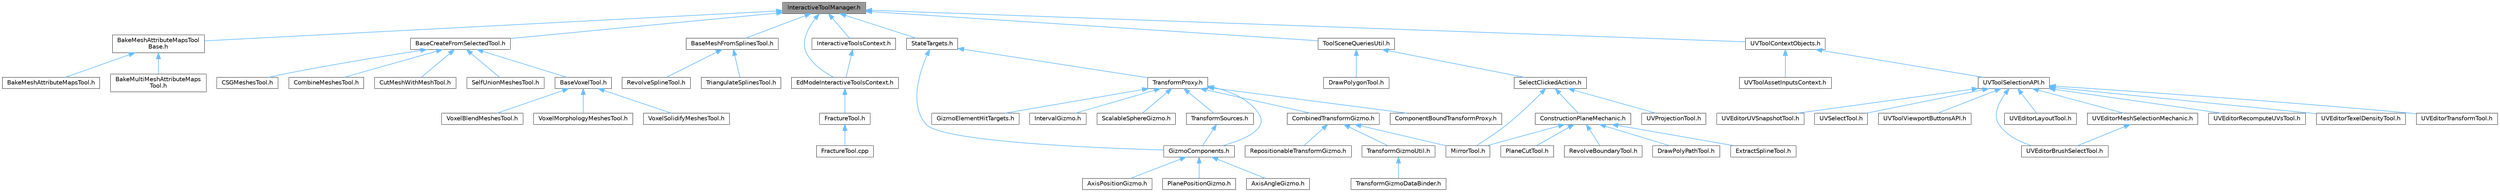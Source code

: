 digraph "InteractiveToolManager.h"
{
 // INTERACTIVE_SVG=YES
 // LATEX_PDF_SIZE
  bgcolor="transparent";
  edge [fontname=Helvetica,fontsize=10,labelfontname=Helvetica,labelfontsize=10];
  node [fontname=Helvetica,fontsize=10,shape=box,height=0.2,width=0.4];
  Node1 [id="Node000001",label="InteractiveToolManager.h",height=0.2,width=0.4,color="gray40", fillcolor="grey60", style="filled", fontcolor="black",tooltip=" "];
  Node1 -> Node2 [id="edge1_Node000001_Node000002",dir="back",color="steelblue1",style="solid",tooltip=" "];
  Node2 [id="Node000002",label="BakeMeshAttributeMapsTool\lBase.h",height=0.2,width=0.4,color="grey40", fillcolor="white", style="filled",URL="$dc/d68/BakeMeshAttributeMapsToolBase_8h.html",tooltip=" "];
  Node2 -> Node3 [id="edge2_Node000002_Node000003",dir="back",color="steelblue1",style="solid",tooltip=" "];
  Node3 [id="Node000003",label="BakeMeshAttributeMapsTool.h",height=0.2,width=0.4,color="grey40", fillcolor="white", style="filled",URL="$d8/d14/BakeMeshAttributeMapsTool_8h.html",tooltip=" "];
  Node2 -> Node4 [id="edge3_Node000002_Node000004",dir="back",color="steelblue1",style="solid",tooltip=" "];
  Node4 [id="Node000004",label="BakeMultiMeshAttributeMaps\lTool.h",height=0.2,width=0.4,color="grey40", fillcolor="white", style="filled",URL="$d7/d65/BakeMultiMeshAttributeMapsTool_8h.html",tooltip=" "];
  Node1 -> Node5 [id="edge4_Node000001_Node000005",dir="back",color="steelblue1",style="solid",tooltip=" "];
  Node5 [id="Node000005",label="BaseCreateFromSelectedTool.h",height=0.2,width=0.4,color="grey40", fillcolor="white", style="filled",URL="$de/dc7/BaseCreateFromSelectedTool_8h.html",tooltip=" "];
  Node5 -> Node6 [id="edge5_Node000005_Node000006",dir="back",color="steelblue1",style="solid",tooltip=" "];
  Node6 [id="Node000006",label="BaseVoxelTool.h",height=0.2,width=0.4,color="grey40", fillcolor="white", style="filled",URL="$db/d63/BaseVoxelTool_8h.html",tooltip=" "];
  Node6 -> Node7 [id="edge6_Node000006_Node000007",dir="back",color="steelblue1",style="solid",tooltip=" "];
  Node7 [id="Node000007",label="VoxelBlendMeshesTool.h",height=0.2,width=0.4,color="grey40", fillcolor="white", style="filled",URL="$da/d0e/VoxelBlendMeshesTool_8h.html",tooltip=" "];
  Node6 -> Node8 [id="edge7_Node000006_Node000008",dir="back",color="steelblue1",style="solid",tooltip=" "];
  Node8 [id="Node000008",label="VoxelMorphologyMeshesTool.h",height=0.2,width=0.4,color="grey40", fillcolor="white", style="filled",URL="$dc/d30/VoxelMorphologyMeshesTool_8h.html",tooltip=" "];
  Node6 -> Node9 [id="edge8_Node000006_Node000009",dir="back",color="steelblue1",style="solid",tooltip=" "];
  Node9 [id="Node000009",label="VoxelSolidifyMeshesTool.h",height=0.2,width=0.4,color="grey40", fillcolor="white", style="filled",URL="$de/da2/VoxelSolidifyMeshesTool_8h.html",tooltip=" "];
  Node5 -> Node10 [id="edge9_Node000005_Node000010",dir="back",color="steelblue1",style="solid",tooltip=" "];
  Node10 [id="Node000010",label="CSGMeshesTool.h",height=0.2,width=0.4,color="grey40", fillcolor="white", style="filled",URL="$db/dd1/CSGMeshesTool_8h.html",tooltip=" "];
  Node5 -> Node11 [id="edge10_Node000005_Node000011",dir="back",color="steelblue1",style="solid",tooltip=" "];
  Node11 [id="Node000011",label="CombineMeshesTool.h",height=0.2,width=0.4,color="grey40", fillcolor="white", style="filled",URL="$dd/da3/CombineMeshesTool_8h.html",tooltip=" "];
  Node5 -> Node12 [id="edge11_Node000005_Node000012",dir="back",color="steelblue1",style="solid",tooltip=" "];
  Node12 [id="Node000012",label="CutMeshWithMeshTool.h",height=0.2,width=0.4,color="grey40", fillcolor="white", style="filled",URL="$d2/d2c/CutMeshWithMeshTool_8h.html",tooltip=" "];
  Node5 -> Node13 [id="edge12_Node000005_Node000013",dir="back",color="steelblue1",style="solid",tooltip=" "];
  Node13 [id="Node000013",label="SelfUnionMeshesTool.h",height=0.2,width=0.4,color="grey40", fillcolor="white", style="filled",URL="$dc/dad/SelfUnionMeshesTool_8h.html",tooltip=" "];
  Node1 -> Node14 [id="edge13_Node000001_Node000014",dir="back",color="steelblue1",style="solid",tooltip=" "];
  Node14 [id="Node000014",label="BaseMeshFromSplinesTool.h",height=0.2,width=0.4,color="grey40", fillcolor="white", style="filled",URL="$da/d31/BaseMeshFromSplinesTool_8h.html",tooltip=" "];
  Node14 -> Node15 [id="edge14_Node000014_Node000015",dir="back",color="steelblue1",style="solid",tooltip=" "];
  Node15 [id="Node000015",label="RevolveSplineTool.h",height=0.2,width=0.4,color="grey40", fillcolor="white", style="filled",URL="$d3/d36/RevolveSplineTool_8h.html",tooltip=" "];
  Node14 -> Node16 [id="edge15_Node000014_Node000016",dir="back",color="steelblue1",style="solid",tooltip=" "];
  Node16 [id="Node000016",label="TriangulateSplinesTool.h",height=0.2,width=0.4,color="grey40", fillcolor="white", style="filled",URL="$d9/de6/TriangulateSplinesTool_8h.html",tooltip=" "];
  Node1 -> Node17 [id="edge16_Node000001_Node000017",dir="back",color="steelblue1",style="solid",tooltip=" "];
  Node17 [id="Node000017",label="EdModeInteractiveToolsContext.h",height=0.2,width=0.4,color="grey40", fillcolor="white", style="filled",URL="$d7/da4/EdModeInteractiveToolsContext_8h.html",tooltip=" "];
  Node17 -> Node18 [id="edge17_Node000017_Node000018",dir="back",color="steelblue1",style="solid",tooltip=" "];
  Node18 [id="Node000018",label="FractureTool.h",height=0.2,width=0.4,color="grey40", fillcolor="white", style="filled",URL="$d4/d30/FractureTool_8h.html",tooltip=" "];
  Node18 -> Node19 [id="edge18_Node000018_Node000019",dir="back",color="steelblue1",style="solid",tooltip=" "];
  Node19 [id="Node000019",label="FractureTool.cpp",height=0.2,width=0.4,color="grey40", fillcolor="white", style="filled",URL="$dc/d9a/FractureTool_8cpp.html",tooltip=" "];
  Node1 -> Node20 [id="edge19_Node000001_Node000020",dir="back",color="steelblue1",style="solid",tooltip=" "];
  Node20 [id="Node000020",label="InteractiveToolsContext.h",height=0.2,width=0.4,color="grey40", fillcolor="white", style="filled",URL="$d2/dfe/InteractiveToolsContext_8h.html",tooltip=" "];
  Node20 -> Node17 [id="edge20_Node000020_Node000017",dir="back",color="steelblue1",style="solid",tooltip=" "];
  Node1 -> Node21 [id="edge21_Node000001_Node000021",dir="back",color="steelblue1",style="solid",tooltip=" "];
  Node21 [id="Node000021",label="StateTargets.h",height=0.2,width=0.4,color="grey40", fillcolor="white", style="filled",URL="$de/d0d/StateTargets_8h.html",tooltip=" "];
  Node21 -> Node22 [id="edge22_Node000021_Node000022",dir="back",color="steelblue1",style="solid",tooltip=" "];
  Node22 [id="Node000022",label="GizmoComponents.h",height=0.2,width=0.4,color="grey40", fillcolor="white", style="filled",URL="$d9/d96/GizmoComponents_8h.html",tooltip=" "];
  Node22 -> Node23 [id="edge23_Node000022_Node000023",dir="back",color="steelblue1",style="solid",tooltip=" "];
  Node23 [id="Node000023",label="AxisAngleGizmo.h",height=0.2,width=0.4,color="grey40", fillcolor="white", style="filled",URL="$d1/d0b/AxisAngleGizmo_8h.html",tooltip=" "];
  Node22 -> Node24 [id="edge24_Node000022_Node000024",dir="back",color="steelblue1",style="solid",tooltip=" "];
  Node24 [id="Node000024",label="AxisPositionGizmo.h",height=0.2,width=0.4,color="grey40", fillcolor="white", style="filled",URL="$d1/d25/AxisPositionGizmo_8h.html",tooltip=" "];
  Node22 -> Node25 [id="edge25_Node000022_Node000025",dir="back",color="steelblue1",style="solid",tooltip=" "];
  Node25 [id="Node000025",label="PlanePositionGizmo.h",height=0.2,width=0.4,color="grey40", fillcolor="white", style="filled",URL="$d0/df0/PlanePositionGizmo_8h.html",tooltip=" "];
  Node21 -> Node26 [id="edge26_Node000021_Node000026",dir="back",color="steelblue1",style="solid",tooltip=" "];
  Node26 [id="Node000026",label="TransformProxy.h",height=0.2,width=0.4,color="grey40", fillcolor="white", style="filled",URL="$dc/d4e/TransformProxy_8h.html",tooltip=" "];
  Node26 -> Node27 [id="edge27_Node000026_Node000027",dir="back",color="steelblue1",style="solid",tooltip=" "];
  Node27 [id="Node000027",label="CombinedTransformGizmo.h",height=0.2,width=0.4,color="grey40", fillcolor="white", style="filled",URL="$d4/d67/CombinedTransformGizmo_8h.html",tooltip=" "];
  Node27 -> Node28 [id="edge28_Node000027_Node000028",dir="back",color="steelblue1",style="solid",tooltip=" "];
  Node28 [id="Node000028",label="MirrorTool.h",height=0.2,width=0.4,color="grey40", fillcolor="white", style="filled",URL="$d3/dc9/MirrorTool_8h.html",tooltip=" "];
  Node27 -> Node29 [id="edge29_Node000027_Node000029",dir="back",color="steelblue1",style="solid",tooltip=" "];
  Node29 [id="Node000029",label="RepositionableTransformGizmo.h",height=0.2,width=0.4,color="grey40", fillcolor="white", style="filled",URL="$da/da6/RepositionableTransformGizmo_8h.html",tooltip=" "];
  Node27 -> Node30 [id="edge30_Node000027_Node000030",dir="back",color="steelblue1",style="solid",tooltip=" "];
  Node30 [id="Node000030",label="TransformGizmoUtil.h",height=0.2,width=0.4,color="grey40", fillcolor="white", style="filled",URL="$d8/d1a/TransformGizmoUtil_8h.html",tooltip=" "];
  Node30 -> Node31 [id="edge31_Node000030_Node000031",dir="back",color="steelblue1",style="solid",tooltip=" "];
  Node31 [id="Node000031",label="TransformGizmoDataBinder.h",height=0.2,width=0.4,color="grey40", fillcolor="white", style="filled",URL="$dd/ddf/TransformGizmoDataBinder_8h.html",tooltip=" "];
  Node26 -> Node32 [id="edge32_Node000026_Node000032",dir="back",color="steelblue1",style="solid",tooltip=" "];
  Node32 [id="Node000032",label="ComponentBoundTransformProxy.h",height=0.2,width=0.4,color="grey40", fillcolor="white", style="filled",URL="$db/dd2/ComponentBoundTransformProxy_8h.html",tooltip=" "];
  Node26 -> Node22 [id="edge33_Node000026_Node000022",dir="back",color="steelblue1",style="solid",tooltip=" "];
  Node26 -> Node33 [id="edge34_Node000026_Node000033",dir="back",color="steelblue1",style="solid",tooltip=" "];
  Node33 [id="Node000033",label="GizmoElementHitTargets.h",height=0.2,width=0.4,color="grey40", fillcolor="white", style="filled",URL="$da/d23/GizmoElementHitTargets_8h.html",tooltip=" "];
  Node26 -> Node34 [id="edge35_Node000026_Node000034",dir="back",color="steelblue1",style="solid",tooltip=" "];
  Node34 [id="Node000034",label="IntervalGizmo.h",height=0.2,width=0.4,color="grey40", fillcolor="white", style="filled",URL="$d6/d84/IntervalGizmo_8h.html",tooltip=" "];
  Node26 -> Node35 [id="edge36_Node000026_Node000035",dir="back",color="steelblue1",style="solid",tooltip=" "];
  Node35 [id="Node000035",label="ScalableSphereGizmo.h",height=0.2,width=0.4,color="grey40", fillcolor="white", style="filled",URL="$de/d8e/ScalableSphereGizmo_8h.html",tooltip=" "];
  Node26 -> Node36 [id="edge37_Node000026_Node000036",dir="back",color="steelblue1",style="solid",tooltip=" "];
  Node36 [id="Node000036",label="TransformSources.h",height=0.2,width=0.4,color="grey40", fillcolor="white", style="filled",URL="$d3/ddb/TransformSources_8h.html",tooltip=" "];
  Node36 -> Node22 [id="edge38_Node000036_Node000022",dir="back",color="steelblue1",style="solid",tooltip=" "];
  Node1 -> Node37 [id="edge39_Node000001_Node000037",dir="back",color="steelblue1",style="solid",tooltip=" "];
  Node37 [id="Node000037",label="ToolSceneQueriesUtil.h",height=0.2,width=0.4,color="grey40", fillcolor="white", style="filled",URL="$d3/d9c/ToolSceneQueriesUtil_8h.html",tooltip=" "];
  Node37 -> Node38 [id="edge40_Node000037_Node000038",dir="back",color="steelblue1",style="solid",tooltip=" "];
  Node38 [id="Node000038",label="DrawPolygonTool.h",height=0.2,width=0.4,color="grey40", fillcolor="white", style="filled",URL="$d0/d15/DrawPolygonTool_8h.html",tooltip=" "];
  Node37 -> Node39 [id="edge41_Node000037_Node000039",dir="back",color="steelblue1",style="solid",tooltip=" "];
  Node39 [id="Node000039",label="SelectClickedAction.h",height=0.2,width=0.4,color="grey40", fillcolor="white", style="filled",URL="$da/d7c/SelectClickedAction_8h.html",tooltip=" "];
  Node39 -> Node40 [id="edge42_Node000039_Node000040",dir="back",color="steelblue1",style="solid",tooltip=" "];
  Node40 [id="Node000040",label="ConstructionPlaneMechanic.h",height=0.2,width=0.4,color="grey40", fillcolor="white", style="filled",URL="$dd/dd6/ConstructionPlaneMechanic_8h.html",tooltip=" "];
  Node40 -> Node41 [id="edge43_Node000040_Node000041",dir="back",color="steelblue1",style="solid",tooltip=" "];
  Node41 [id="Node000041",label="DrawPolyPathTool.h",height=0.2,width=0.4,color="grey40", fillcolor="white", style="filled",URL="$dc/d3e/DrawPolyPathTool_8h.html",tooltip=" "];
  Node40 -> Node42 [id="edge44_Node000040_Node000042",dir="back",color="steelblue1",style="solid",tooltip=" "];
  Node42 [id="Node000042",label="ExtractSplineTool.h",height=0.2,width=0.4,color="grey40", fillcolor="white", style="filled",URL="$d3/d4d/ExtractSplineTool_8h.html",tooltip=" "];
  Node40 -> Node28 [id="edge45_Node000040_Node000028",dir="back",color="steelblue1",style="solid",tooltip=" "];
  Node40 -> Node43 [id="edge46_Node000040_Node000043",dir="back",color="steelblue1",style="solid",tooltip=" "];
  Node43 [id="Node000043",label="PlaneCutTool.h",height=0.2,width=0.4,color="grey40", fillcolor="white", style="filled",URL="$dd/def/PlaneCutTool_8h.html",tooltip=" "];
  Node40 -> Node44 [id="edge47_Node000040_Node000044",dir="back",color="steelblue1",style="solid",tooltip=" "];
  Node44 [id="Node000044",label="RevolveBoundaryTool.h",height=0.2,width=0.4,color="grey40", fillcolor="white", style="filled",URL="$da/dce/RevolveBoundaryTool_8h.html",tooltip=" "];
  Node39 -> Node28 [id="edge48_Node000039_Node000028",dir="back",color="steelblue1",style="solid",tooltip=" "];
  Node39 -> Node45 [id="edge49_Node000039_Node000045",dir="back",color="steelblue1",style="solid",tooltip=" "];
  Node45 [id="Node000045",label="UVProjectionTool.h",height=0.2,width=0.4,color="grey40", fillcolor="white", style="filled",URL="$d5/d4f/UVProjectionTool_8h.html",tooltip=" "];
  Node1 -> Node46 [id="edge50_Node000001_Node000046",dir="back",color="steelblue1",style="solid",tooltip=" "];
  Node46 [id="Node000046",label="UVToolContextObjects.h",height=0.2,width=0.4,color="grey40", fillcolor="white", style="filled",URL="$d1/d13/UVToolContextObjects_8h.html",tooltip=" "];
  Node46 -> Node47 [id="edge51_Node000046_Node000047",dir="back",color="steelblue1",style="solid",tooltip=" "];
  Node47 [id="Node000047",label="UVToolAssetInputsContext.h",height=0.2,width=0.4,color="grey40", fillcolor="white", style="filled",URL="$de/d4b/UVToolAssetInputsContext_8h.html",tooltip=" "];
  Node46 -> Node48 [id="edge52_Node000046_Node000048",dir="back",color="steelblue1",style="solid",tooltip=" "];
  Node48 [id="Node000048",label="UVToolSelectionAPI.h",height=0.2,width=0.4,color="grey40", fillcolor="white", style="filled",URL="$d0/d40/UVToolSelectionAPI_8h.html",tooltip=" "];
  Node48 -> Node49 [id="edge53_Node000048_Node000049",dir="back",color="steelblue1",style="solid",tooltip=" "];
  Node49 [id="Node000049",label="UVEditorBrushSelectTool.h",height=0.2,width=0.4,color="grey40", fillcolor="white", style="filled",URL="$dd/d97/UVEditorBrushSelectTool_8h.html",tooltip=" "];
  Node48 -> Node50 [id="edge54_Node000048_Node000050",dir="back",color="steelblue1",style="solid",tooltip=" "];
  Node50 [id="Node000050",label="UVEditorLayoutTool.h",height=0.2,width=0.4,color="grey40", fillcolor="white", style="filled",URL="$d5/dd1/UVEditorLayoutTool_8h.html",tooltip=" "];
  Node48 -> Node51 [id="edge55_Node000048_Node000051",dir="back",color="steelblue1",style="solid",tooltip=" "];
  Node51 [id="Node000051",label="UVEditorMeshSelectionMechanic.h",height=0.2,width=0.4,color="grey40", fillcolor="white", style="filled",URL="$d2/d73/UVEditorMeshSelectionMechanic_8h.html",tooltip=" "];
  Node51 -> Node49 [id="edge56_Node000051_Node000049",dir="back",color="steelblue1",style="solid",tooltip=" "];
  Node48 -> Node52 [id="edge57_Node000048_Node000052",dir="back",color="steelblue1",style="solid",tooltip=" "];
  Node52 [id="Node000052",label="UVEditorRecomputeUVsTool.h",height=0.2,width=0.4,color="grey40", fillcolor="white", style="filled",URL="$d2/db8/UVEditorRecomputeUVsTool_8h.html",tooltip=" "];
  Node48 -> Node53 [id="edge58_Node000048_Node000053",dir="back",color="steelblue1",style="solid",tooltip=" "];
  Node53 [id="Node000053",label="UVEditorTexelDensityTool.h",height=0.2,width=0.4,color="grey40", fillcolor="white", style="filled",URL="$d0/d8b/UVEditorTexelDensityTool_8h.html",tooltip=" "];
  Node48 -> Node54 [id="edge59_Node000048_Node000054",dir="back",color="steelblue1",style="solid",tooltip=" "];
  Node54 [id="Node000054",label="UVEditorTransformTool.h",height=0.2,width=0.4,color="grey40", fillcolor="white", style="filled",URL="$dc/db2/UVEditorTransformTool_8h.html",tooltip=" "];
  Node48 -> Node55 [id="edge60_Node000048_Node000055",dir="back",color="steelblue1",style="solid",tooltip=" "];
  Node55 [id="Node000055",label="UVEditorUVSnapshotTool.h",height=0.2,width=0.4,color="grey40", fillcolor="white", style="filled",URL="$d4/dd6/UVEditorUVSnapshotTool_8h.html",tooltip=" "];
  Node48 -> Node56 [id="edge61_Node000048_Node000056",dir="back",color="steelblue1",style="solid",tooltip=" "];
  Node56 [id="Node000056",label="UVSelectTool.h",height=0.2,width=0.4,color="grey40", fillcolor="white", style="filled",URL="$de/d40/UVSelectTool_8h.html",tooltip=" "];
  Node48 -> Node57 [id="edge62_Node000048_Node000057",dir="back",color="steelblue1",style="solid",tooltip=" "];
  Node57 [id="Node000057",label="UVToolViewportButtonsAPI.h",height=0.2,width=0.4,color="grey40", fillcolor="white", style="filled",URL="$d0/d27/UVToolViewportButtonsAPI_8h.html",tooltip=" "];
}
